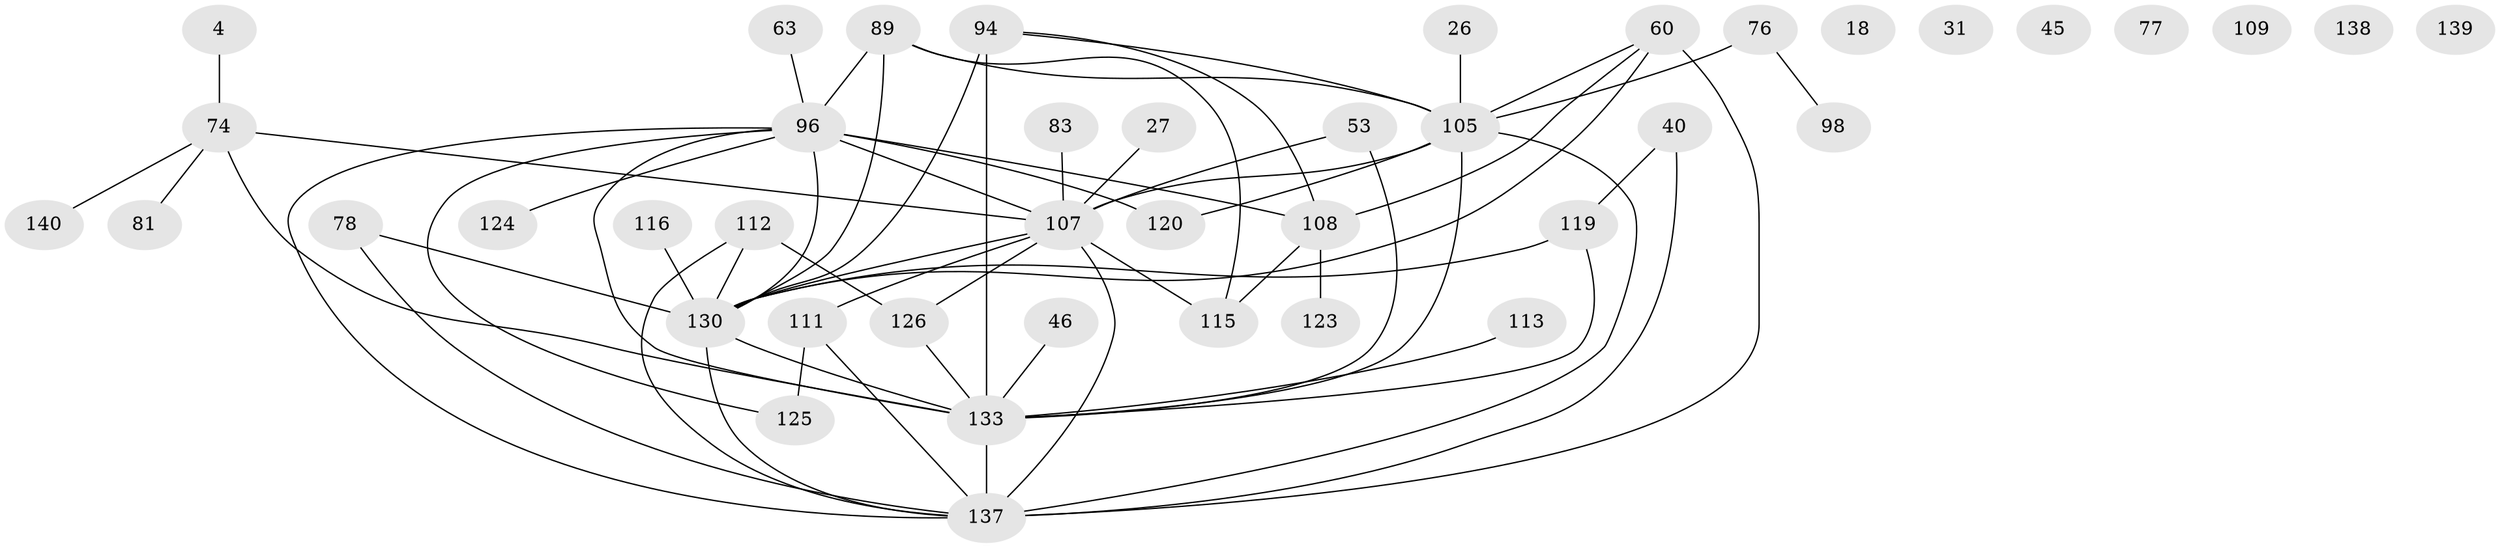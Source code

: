 // original degree distribution, {3: 0.17857142857142858, 4: 0.15714285714285714, 1: 0.2, 2: 0.24285714285714285, 6: 0.02857142857142857, 5: 0.09285714285714286, 7: 0.02857142857142857, 8: 0.02857142857142857, 0: 0.04285714285714286}
// Generated by graph-tools (version 1.1) at 2025/43/03/04/25 21:43:05]
// undirected, 42 vertices, 62 edges
graph export_dot {
graph [start="1"]
  node [color=gray90,style=filled];
  4;
  18;
  26 [super="+14"];
  27;
  31;
  40;
  45;
  46;
  53;
  60 [super="+55+22"];
  63;
  74 [super="+28+44"];
  76 [super="+68"];
  77;
  78 [super="+52"];
  81;
  83;
  89 [super="+20+72+15"];
  94 [super="+9+61+67"];
  96 [super="+10+56+66"];
  98 [super="+3+80"];
  105 [super="+29+24+90"];
  107 [super="+73+37+42+84"];
  108 [super="+106"];
  109;
  111;
  112 [super="+62"];
  113 [super="+86"];
  115 [super="+102"];
  116;
  119 [super="+97"];
  120;
  123;
  124;
  125;
  126 [super="+64+85"];
  130 [super="+2+122+127+93"];
  133 [super="+19+128+100+132"];
  137 [super="+91+121+131+134+110+118+129+33+135"];
  138 [super="+136"];
  139;
  140;
  4 -- 74;
  26 -- 105;
  27 -- 107;
  40 -- 119;
  40 -- 137;
  46 -- 133;
  53 -- 107;
  53 -- 133;
  60 -- 105;
  60 -- 137 [weight=5];
  60 -- 130;
  60 -- 108;
  63 -- 96;
  74 -- 81;
  74 -- 107 [weight=3];
  74 -- 140;
  74 -- 133 [weight=2];
  76 -- 105 [weight=3];
  76 -- 98;
  78 -- 137;
  78 -- 130 [weight=3];
  83 -- 107;
  89 -- 130 [weight=2];
  89 -- 96 [weight=3];
  89 -- 115;
  89 -- 105 [weight=2];
  94 -- 105 [weight=2];
  94 -- 130 [weight=3];
  94 -- 133 [weight=4];
  94 -- 108;
  96 -- 120;
  96 -- 107 [weight=2];
  96 -- 124;
  96 -- 125;
  96 -- 133 [weight=2];
  96 -- 137 [weight=2];
  96 -- 130;
  96 -- 108 [weight=3];
  105 -- 120;
  105 -- 107 [weight=4];
  105 -- 133 [weight=2];
  105 -- 137;
  107 -- 130 [weight=3];
  107 -- 126;
  107 -- 111 [weight=2];
  107 -- 115;
  107 -- 137 [weight=2];
  108 -- 115;
  108 -- 123;
  111 -- 125;
  111 -- 137;
  112 -- 126;
  112 -- 137 [weight=4];
  112 -- 130 [weight=2];
  113 -- 133;
  116 -- 130 [weight=3];
  119 -- 130 [weight=3];
  119 -- 133 [weight=2];
  126 -- 133;
  130 -- 137;
  130 -- 133;
  133 -- 137 [weight=2];
}
